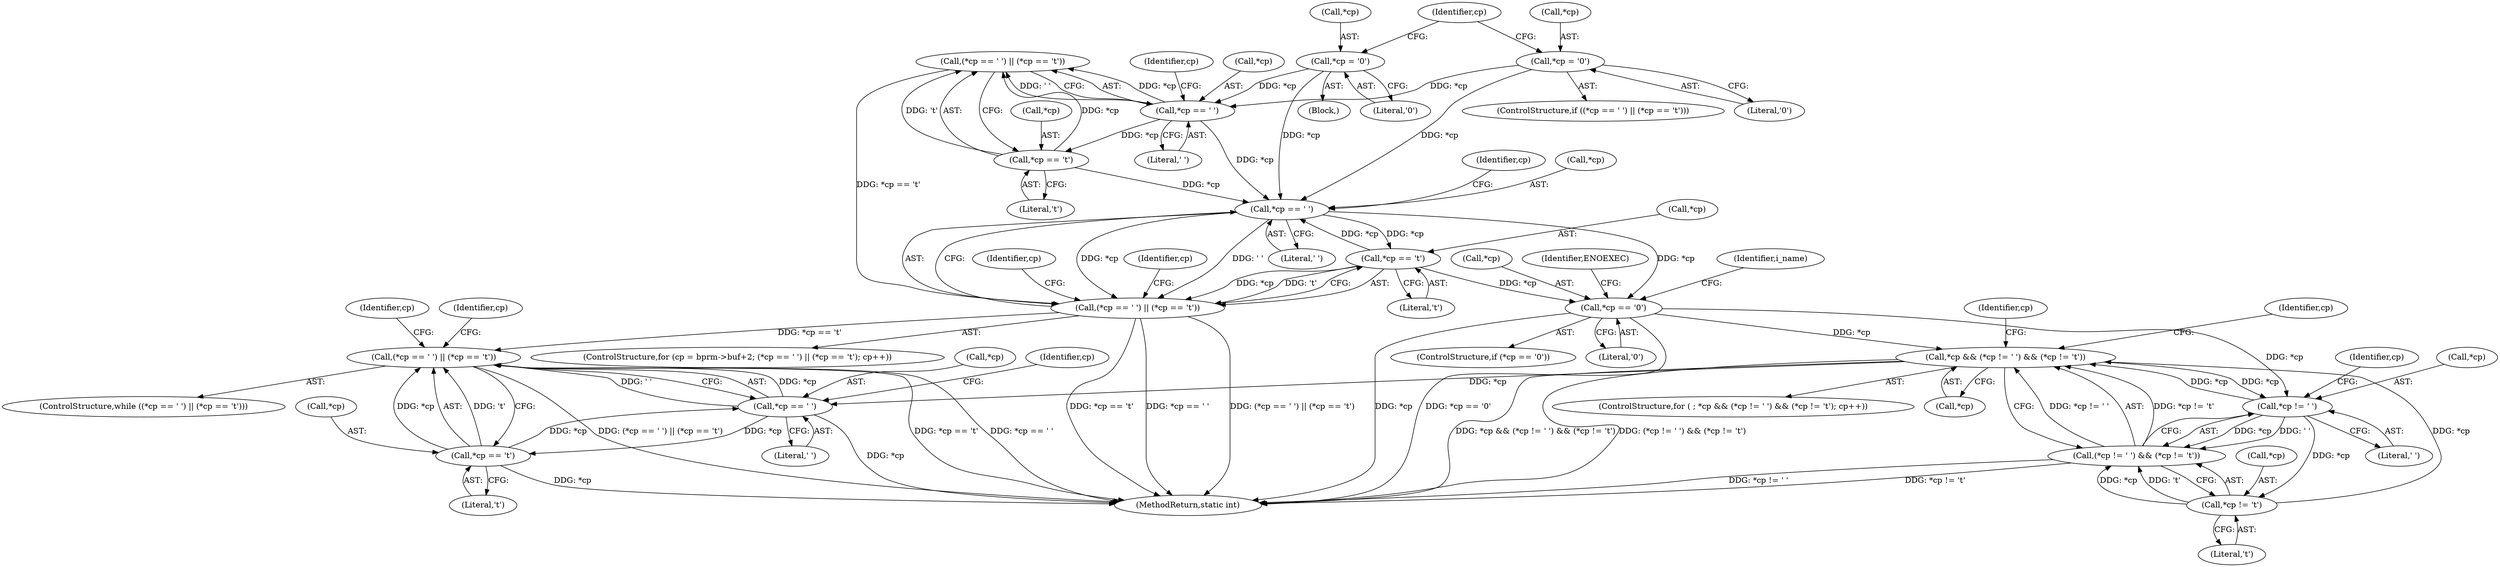 digraph "0_linux_b66c5984017533316fd1951770302649baf1aa33_0@pointer" {
"1000212" [label="(Call,*cp == ' ')"];
"1000193" [label="(Call,*cp == '\t')"];
"1000189" [label="(Call,*cp == ' ')"];
"1000174" [label="(Call,*cp = '\0')"];
"1000197" [label="(Call,*cp = '\0')"];
"1000216" [label="(Call,*cp == '\t')"];
"1000212" [label="(Call,*cp == ' ')"];
"1000211" [label="(Call,(*cp == ' ') || (*cp == '\t'))"];
"1000252" [label="(Call,(*cp == ' ') || (*cp == '\t'))"];
"1000223" [label="(Call,*cp == '\0')"];
"1000237" [label="(Call,*cp && (*cp != ' ') && (*cp != '\t'))"];
"1000241" [label="(Call,*cp != ' ')"];
"1000240" [label="(Call,(*cp != ' ') && (*cp != '\t'))"];
"1000245" [label="(Call,*cp != '\t')"];
"1000253" [label="(Call,*cp == ' ')"];
"1000257" [label="(Call,*cp == '\t')"];
"1000251" [label="(ControlStructure,while ((*cp == ' ') || (*cp == '\t')))"];
"1000258" [label="(Call,*cp)"];
"1000218" [label="(Identifier,cp)"];
"1000177" [label="(Literal,'\0')"];
"1000246" [label="(Call,*cp)"];
"1000236" [label="(ControlStructure,for ( ; *cp && (*cp != ' ') && (*cp != '\t'); cp++))"];
"1000238" [label="(Call,*cp)"];
"1000203" [label="(ControlStructure,for (cp = bprm->buf+2; (*cp == ' ') || (*cp == '\t'); cp++))"];
"1000190" [label="(Call,*cp)"];
"1000237" [label="(Call,*cp && (*cp != ' ') && (*cp != '\t'))"];
"1000255" [label="(Identifier,cp)"];
"1000216" [label="(Call,*cp == '\t')"];
"1000231" [label="(Identifier,i_name)"];
"1000223" [label="(Call,*cp == '\0')"];
"1000192" [label="(Literal,' ')"];
"1000213" [label="(Call,*cp)"];
"1000189" [label="(Call,*cp == ' ')"];
"1000187" [label="(ControlStructure,if ((*cp == ' ') || (*cp == '\t')))"];
"1000260" [label="(Literal,'\t')"];
"1000215" [label="(Literal,' ')"];
"1000240" [label="(Call,(*cp != ' ') && (*cp != '\t'))"];
"1000174" [label="(Call,*cp = '\0')"];
"1000217" [label="(Call,*cp)"];
"1000188" [label="(Call,(*cp == ' ') || (*cp == '\t'))"];
"1000212" [label="(Call,*cp == ' ')"];
"1000376" [label="(MethodReturn,static int)"];
"1000224" [label="(Call,*cp)"];
"1000268" [label="(Identifier,cp)"];
"1000256" [label="(Literal,' ')"];
"1000242" [label="(Call,*cp)"];
"1000257" [label="(Call,*cp == '\t')"];
"1000197" [label="(Call,*cp = '\0')"];
"1000248" [label="(Literal,'\t')"];
"1000196" [label="(Literal,'\t')"];
"1000175" [label="(Call,*cp)"];
"1000250" [label="(Identifier,cp)"];
"1000222" [label="(ControlStructure,if (*cp == '\0'))"];
"1000245" [label="(Call,*cp != '\t')"];
"1000259" [label="(Identifier,cp)"];
"1000247" [label="(Identifier,cp)"];
"1000254" [label="(Call,*cp)"];
"1000225" [label="(Identifier,cp)"];
"1000253" [label="(Call,*cp == ' ')"];
"1000241" [label="(Call,*cp != ' ')"];
"1000198" [label="(Call,*cp)"];
"1000221" [label="(Identifier,cp)"];
"1000219" [label="(Literal,'\t')"];
"1000200" [label="(Literal,'\0')"];
"1000107" [label="(Block,)"];
"1000229" [label="(Identifier,ENOEXEC)"];
"1000195" [label="(Identifier,cp)"];
"1000264" [label="(Identifier,cp)"];
"1000244" [label="(Literal,' ')"];
"1000226" [label="(Literal,'\0')"];
"1000180" [label="(Identifier,cp)"];
"1000194" [label="(Call,*cp)"];
"1000211" [label="(Call,(*cp == ' ') || (*cp == '\t'))"];
"1000193" [label="(Call,*cp == '\t')"];
"1000252" [label="(Call,(*cp == ' ') || (*cp == '\t'))"];
"1000212" -> "1000211"  [label="AST: "];
"1000212" -> "1000215"  [label="CFG: "];
"1000213" -> "1000212"  [label="AST: "];
"1000215" -> "1000212"  [label="AST: "];
"1000218" -> "1000212"  [label="CFG: "];
"1000211" -> "1000212"  [label="CFG: "];
"1000212" -> "1000211"  [label="DDG: *cp"];
"1000212" -> "1000211"  [label="DDG: ' '"];
"1000193" -> "1000212"  [label="DDG: *cp"];
"1000189" -> "1000212"  [label="DDG: *cp"];
"1000216" -> "1000212"  [label="DDG: *cp"];
"1000174" -> "1000212"  [label="DDG: *cp"];
"1000197" -> "1000212"  [label="DDG: *cp"];
"1000212" -> "1000216"  [label="DDG: *cp"];
"1000212" -> "1000223"  [label="DDG: *cp"];
"1000193" -> "1000188"  [label="AST: "];
"1000193" -> "1000196"  [label="CFG: "];
"1000194" -> "1000193"  [label="AST: "];
"1000196" -> "1000193"  [label="AST: "];
"1000188" -> "1000193"  [label="CFG: "];
"1000193" -> "1000188"  [label="DDG: *cp"];
"1000193" -> "1000188"  [label="DDG: '\t'"];
"1000189" -> "1000193"  [label="DDG: *cp"];
"1000189" -> "1000188"  [label="AST: "];
"1000189" -> "1000192"  [label="CFG: "];
"1000190" -> "1000189"  [label="AST: "];
"1000192" -> "1000189"  [label="AST: "];
"1000195" -> "1000189"  [label="CFG: "];
"1000188" -> "1000189"  [label="CFG: "];
"1000189" -> "1000188"  [label="DDG: *cp"];
"1000189" -> "1000188"  [label="DDG: ' '"];
"1000174" -> "1000189"  [label="DDG: *cp"];
"1000197" -> "1000189"  [label="DDG: *cp"];
"1000174" -> "1000107"  [label="AST: "];
"1000174" -> "1000177"  [label="CFG: "];
"1000175" -> "1000174"  [label="AST: "];
"1000177" -> "1000174"  [label="AST: "];
"1000180" -> "1000174"  [label="CFG: "];
"1000197" -> "1000187"  [label="AST: "];
"1000197" -> "1000200"  [label="CFG: "];
"1000198" -> "1000197"  [label="AST: "];
"1000200" -> "1000197"  [label="AST: "];
"1000180" -> "1000197"  [label="CFG: "];
"1000216" -> "1000211"  [label="AST: "];
"1000216" -> "1000219"  [label="CFG: "];
"1000217" -> "1000216"  [label="AST: "];
"1000219" -> "1000216"  [label="AST: "];
"1000211" -> "1000216"  [label="CFG: "];
"1000216" -> "1000211"  [label="DDG: *cp"];
"1000216" -> "1000211"  [label="DDG: '\t'"];
"1000216" -> "1000223"  [label="DDG: *cp"];
"1000211" -> "1000203"  [label="AST: "];
"1000221" -> "1000211"  [label="CFG: "];
"1000225" -> "1000211"  [label="CFG: "];
"1000211" -> "1000376"  [label="DDG: *cp == '\t'"];
"1000211" -> "1000376"  [label="DDG: *cp == ' '"];
"1000211" -> "1000376"  [label="DDG: (*cp == ' ') || (*cp == '\t')"];
"1000188" -> "1000211"  [label="DDG: *cp == '\t'"];
"1000211" -> "1000252"  [label="DDG: *cp == '\t'"];
"1000252" -> "1000251"  [label="AST: "];
"1000252" -> "1000253"  [label="CFG: "];
"1000252" -> "1000257"  [label="CFG: "];
"1000253" -> "1000252"  [label="AST: "];
"1000257" -> "1000252"  [label="AST: "];
"1000264" -> "1000252"  [label="CFG: "];
"1000268" -> "1000252"  [label="CFG: "];
"1000252" -> "1000376"  [label="DDG: *cp == ' '"];
"1000252" -> "1000376"  [label="DDG: (*cp == ' ') || (*cp == '\t')"];
"1000252" -> "1000376"  [label="DDG: *cp == '\t'"];
"1000253" -> "1000252"  [label="DDG: *cp"];
"1000253" -> "1000252"  [label="DDG: ' '"];
"1000257" -> "1000252"  [label="DDG: *cp"];
"1000257" -> "1000252"  [label="DDG: '\t'"];
"1000223" -> "1000222"  [label="AST: "];
"1000223" -> "1000226"  [label="CFG: "];
"1000224" -> "1000223"  [label="AST: "];
"1000226" -> "1000223"  [label="AST: "];
"1000229" -> "1000223"  [label="CFG: "];
"1000231" -> "1000223"  [label="CFG: "];
"1000223" -> "1000376"  [label="DDG: *cp == '\0'"];
"1000223" -> "1000376"  [label="DDG: *cp"];
"1000223" -> "1000237"  [label="DDG: *cp"];
"1000223" -> "1000241"  [label="DDG: *cp"];
"1000237" -> "1000236"  [label="AST: "];
"1000237" -> "1000238"  [label="CFG: "];
"1000237" -> "1000240"  [label="CFG: "];
"1000238" -> "1000237"  [label="AST: "];
"1000240" -> "1000237"  [label="AST: "];
"1000250" -> "1000237"  [label="CFG: "];
"1000255" -> "1000237"  [label="CFG: "];
"1000237" -> "1000376"  [label="DDG: *cp && (*cp != ' ') && (*cp != '\t')"];
"1000237" -> "1000376"  [label="DDG: (*cp != ' ') && (*cp != '\t')"];
"1000241" -> "1000237"  [label="DDG: *cp"];
"1000245" -> "1000237"  [label="DDG: *cp"];
"1000240" -> "1000237"  [label="DDG: *cp != ' '"];
"1000240" -> "1000237"  [label="DDG: *cp != '\t'"];
"1000237" -> "1000241"  [label="DDG: *cp"];
"1000237" -> "1000253"  [label="DDG: *cp"];
"1000241" -> "1000240"  [label="AST: "];
"1000241" -> "1000244"  [label="CFG: "];
"1000242" -> "1000241"  [label="AST: "];
"1000244" -> "1000241"  [label="AST: "];
"1000247" -> "1000241"  [label="CFG: "];
"1000240" -> "1000241"  [label="CFG: "];
"1000241" -> "1000240"  [label="DDG: *cp"];
"1000241" -> "1000240"  [label="DDG: ' '"];
"1000241" -> "1000245"  [label="DDG: *cp"];
"1000240" -> "1000245"  [label="CFG: "];
"1000245" -> "1000240"  [label="AST: "];
"1000240" -> "1000376"  [label="DDG: *cp != '\t'"];
"1000240" -> "1000376"  [label="DDG: *cp != ' '"];
"1000245" -> "1000240"  [label="DDG: *cp"];
"1000245" -> "1000240"  [label="DDG: '\t'"];
"1000245" -> "1000248"  [label="CFG: "];
"1000246" -> "1000245"  [label="AST: "];
"1000248" -> "1000245"  [label="AST: "];
"1000253" -> "1000256"  [label="CFG: "];
"1000254" -> "1000253"  [label="AST: "];
"1000256" -> "1000253"  [label="AST: "];
"1000259" -> "1000253"  [label="CFG: "];
"1000253" -> "1000376"  [label="DDG: *cp"];
"1000257" -> "1000253"  [label="DDG: *cp"];
"1000253" -> "1000257"  [label="DDG: *cp"];
"1000257" -> "1000260"  [label="CFG: "];
"1000258" -> "1000257"  [label="AST: "];
"1000260" -> "1000257"  [label="AST: "];
"1000257" -> "1000376"  [label="DDG: *cp"];
}
